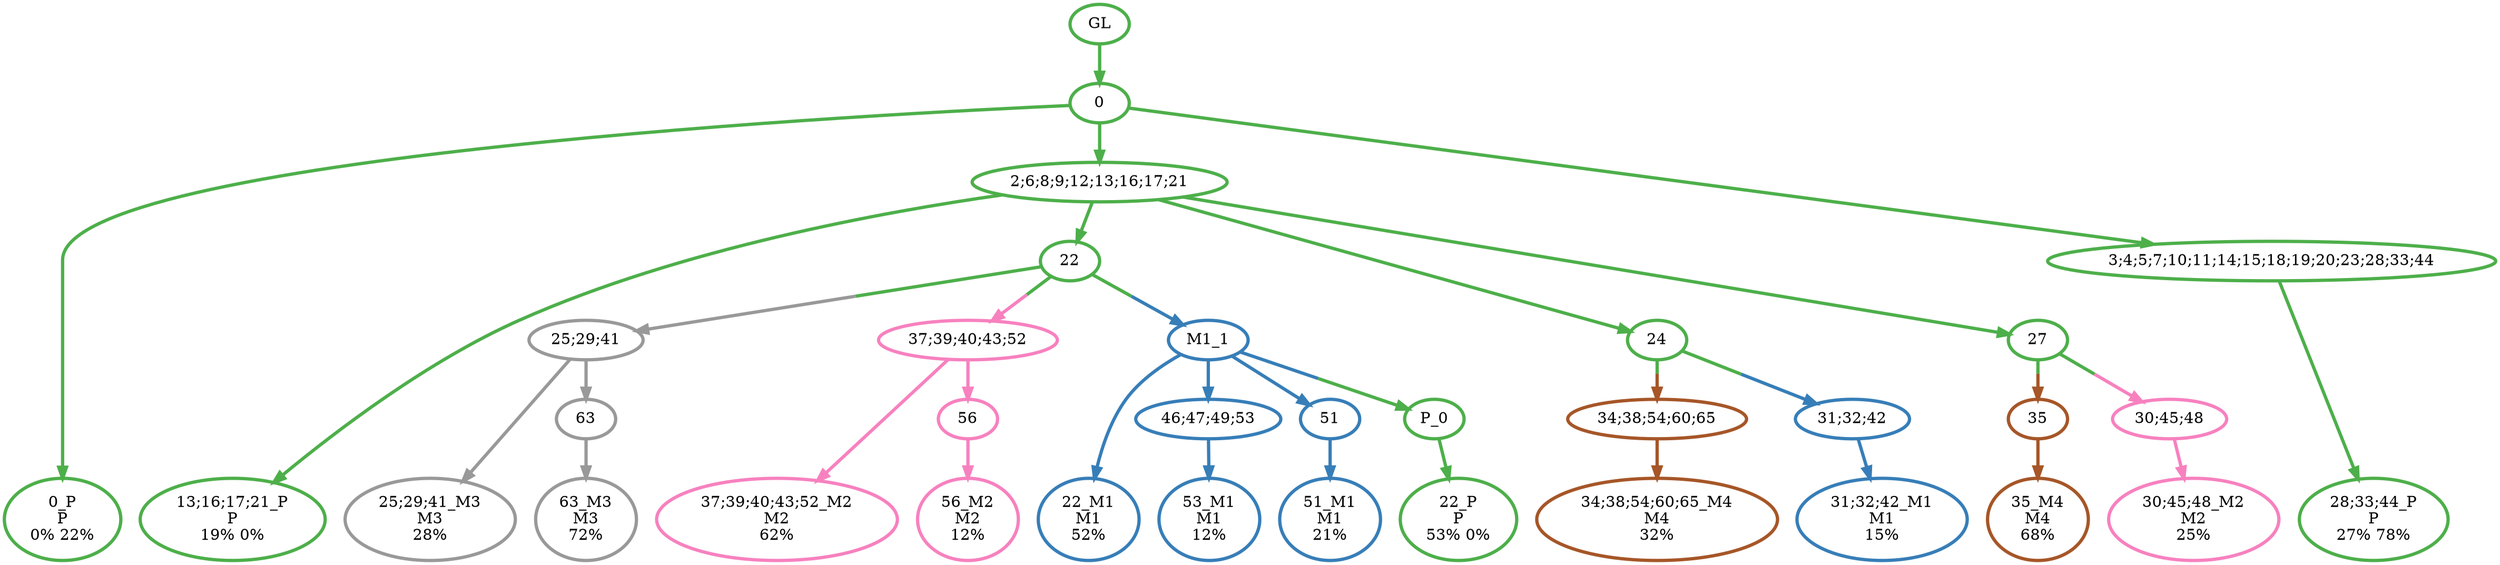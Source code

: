 digraph T {
	{
		rank=same
		31 [penwidth=3,colorscheme=set19,color=3,label="0_P\nP\n0% 22%"]
		29 [penwidth=3,colorscheme=set19,color=3,label="13;16;17;21_P\nP\n19% 0%"]
		27 [penwidth=3,colorscheme=set19,color=3,label="22_P\nP\n53% 0%"]
		25 [penwidth=3,colorscheme=set19,color=3,label="28;33;44_P\nP\n27% 78%"]
		24 [penwidth=3,colorscheme=set19,color=2,label="22_M1\nM1\n52%"]
		22 [penwidth=3,colorscheme=set19,color=2,label="53_M1\nM1\n12%"]
		20 [penwidth=3,colorscheme=set19,color=2,label="51_M1\nM1\n21%"]
		18 [penwidth=3,colorscheme=set19,color=2,label="31;32;42_M1\nM1\n15%"]
		17 [penwidth=3,colorscheme=set19,color=8,label="37;39;40;43;52_M2\nM2\n62%"]
		15 [penwidth=3,colorscheme=set19,color=8,label="56_M2\nM2\n12%"]
		13 [penwidth=3,colorscheme=set19,color=8,label="30;45;48_M2\nM2\n25%"]
		12 [penwidth=3,colorscheme=set19,color=9,label="25;29;41_M3\nM3\n28%"]
		10 [penwidth=3,colorscheme=set19,color=9,label="63_M3\nM3\n72%"]
		9 [penwidth=3,colorscheme=set19,color=7,label="34;38;54;60;65_M4\nM4\n32%"]
		8 [penwidth=3,colorscheme=set19,color=7,label="35_M4\nM4\n68%"]
	}
	33 [penwidth=3,colorscheme=set19,color=3,label="GL"]
	32 [penwidth=3,colorscheme=set19,color=3,label="0"]
	30 [penwidth=3,colorscheme=set19,color=3,label="2;6;8;9;12;13;16;17;21"]
	28 [penwidth=3,colorscheme=set19,color=3,label="22"]
	26 [penwidth=3,colorscheme=set19,color=3,label="3;4;5;7;10;11;14;15;18;19;20;23;28;33;44"]
	23 [penwidth=3,colorscheme=set19,color=2,label="46;47;49;53"]
	21 [penwidth=3,colorscheme=set19,color=2,label="51"]
	19 [penwidth=3,colorscheme=set19,color=3,label="24"]
	16 [penwidth=3,colorscheme=set19,color=8,label="56"]
	14 [penwidth=3,colorscheme=set19,color=3,label="27"]
	11 [penwidth=3,colorscheme=set19,color=9,label="63"]
	7 [penwidth=3,colorscheme=set19,color=3,label="P_0"]
	6 [penwidth=3,colorscheme=set19,color=7,label="35"]
	5 [penwidth=3,colorscheme=set19,color=7,label="34;38;54;60;65"]
	4 [penwidth=3,colorscheme=set19,color=9,label="25;29;41"]
	3 [penwidth=3,colorscheme=set19,color=8,label="37;39;40;43;52"]
	2 [penwidth=3,colorscheme=set19,color=8,label="30;45;48"]
	1 [penwidth=3,colorscheme=set19,color=2,label="31;32;42"]
	0 [penwidth=3,colorscheme=set19,color=2,label="M1_1"]
	33 -> 32 [penwidth=3,colorscheme=set19,color=3]
	32 -> 31 [penwidth=3,colorscheme=set19,color=3]
	32 -> 26 [penwidth=3,colorscheme=set19,color=3]
	32 -> 30 [penwidth=3,colorscheme=set19,color=3]
	30 -> 29 [penwidth=3,colorscheme=set19,color=3]
	30 -> 28 [penwidth=3,colorscheme=set19,color=3]
	30 -> 19 [penwidth=3,colorscheme=set19,color=3]
	30 -> 14 [penwidth=3,colorscheme=set19,color=3]
	28 -> 0 [penwidth=3,colorscheme=set19,color="3;0.5:2"]
	28 -> 4 [penwidth=3,colorscheme=set19,color="3;0.5:9"]
	28 -> 3 [penwidth=3,colorscheme=set19,color="3;0.5:8"]
	26 -> 25 [penwidth=3,colorscheme=set19,color=3]
	23 -> 22 [penwidth=3,colorscheme=set19,color=2]
	21 -> 20 [penwidth=3,colorscheme=set19,color=2]
	19 -> 5 [penwidth=3,colorscheme=set19,color="3;0.5:7"]
	19 -> 1 [penwidth=3,colorscheme=set19,color="3;0.5:2"]
	16 -> 15 [penwidth=3,colorscheme=set19,color=8]
	14 -> 6 [penwidth=3,colorscheme=set19,color="3;0.5:7"]
	14 -> 2 [penwidth=3,colorscheme=set19,color="3;0.5:8"]
	11 -> 10 [penwidth=3,colorscheme=set19,color=9]
	7 -> 27 [penwidth=3,colorscheme=set19,color=3]
	6 -> 8 [penwidth=3,colorscheme=set19,color=7]
	5 -> 9 [penwidth=3,colorscheme=set19,color=7]
	4 -> 12 [penwidth=3,colorscheme=set19,color=9]
	4 -> 11 [penwidth=3,colorscheme=set19,color=9]
	3 -> 17 [penwidth=3,colorscheme=set19,color=8]
	3 -> 16 [penwidth=3,colorscheme=set19,color=8]
	2 -> 13 [penwidth=3,colorscheme=set19,color=8]
	1 -> 18 [penwidth=3,colorscheme=set19,color=2]
	0 -> 7 [penwidth=3,colorscheme=set19,color="2;0.5:3"]
	0 -> 24 [penwidth=3,colorscheme=set19,color=2]
	0 -> 23 [penwidth=3,colorscheme=set19,color=2]
	0 -> 21 [penwidth=3,colorscheme=set19,color=2]
}
